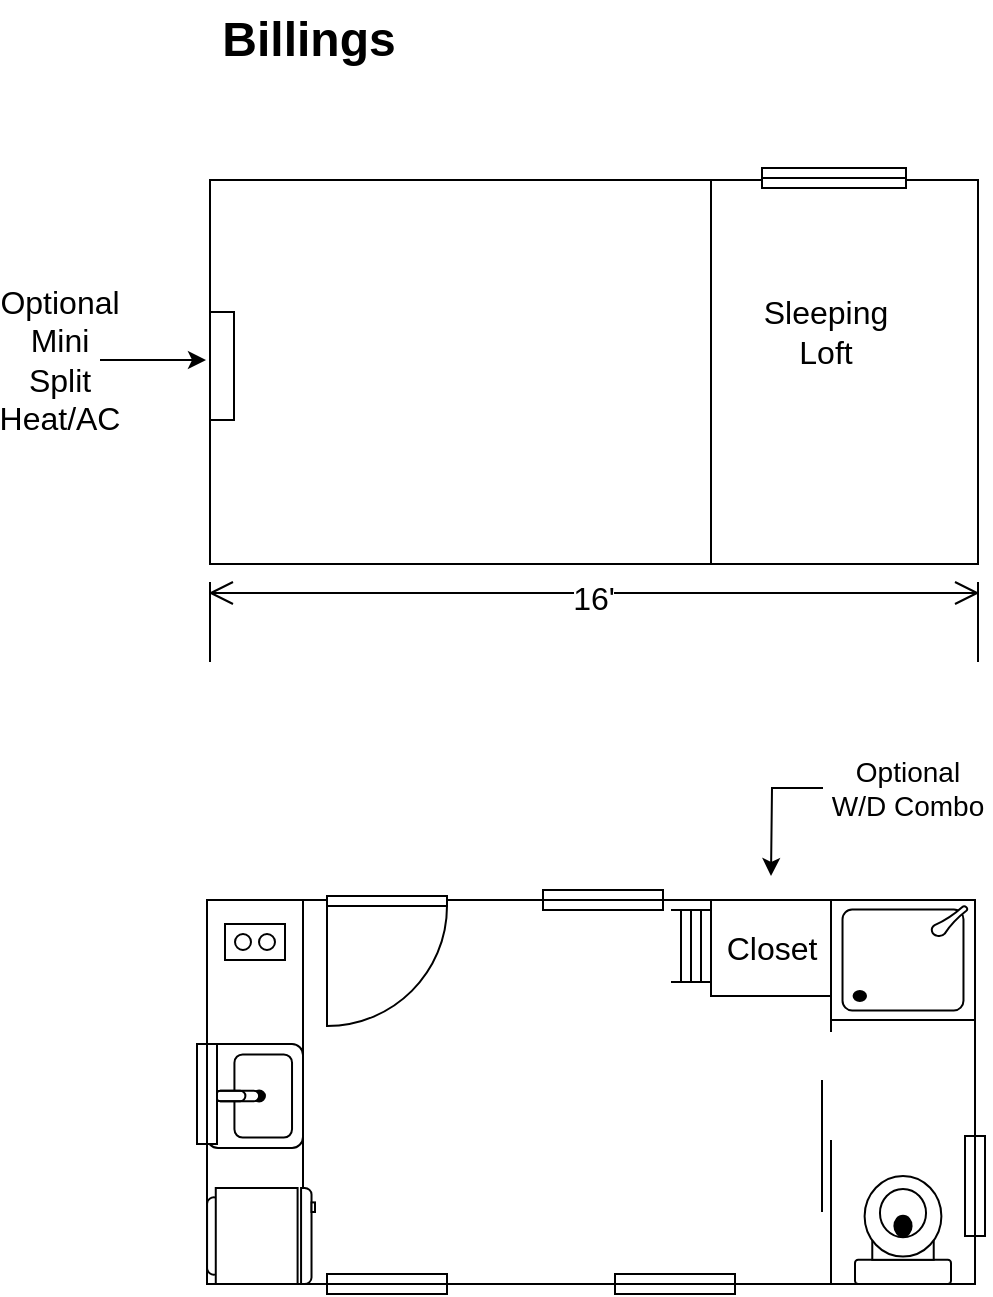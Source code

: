 <mxfile version="12.1.3" type="github" pages="1">
  <diagram id="SGxn4rbbf4xmvFjjaIz-" name="Page-1">
    <mxGraphModel dx="782" dy="433" grid="1" gridSize="6" guides="1" tooltips="1" connect="1" arrows="1" fold="1" page="1" pageScale="1" pageWidth="1100" pageHeight="850" math="0" shadow="0">
      <root>
        <mxCell id="0"/>
        <mxCell id="1" parent="0"/>
        <mxCell id="rbb1ejAeYVXkkltf7h_X-2" value="" style="rounded=0;whiteSpace=wrap;html=1;" vertex="1" parent="1">
          <mxGeometry x="375.5" y="522" width="384" height="192" as="geometry"/>
        </mxCell>
        <mxCell id="rbb1ejAeYVXkkltf7h_X-10" value="" style="rounded=0;whiteSpace=wrap;html=1;strokeWidth=1;direction=south;" vertex="1" parent="1">
          <mxGeometry x="375.5" y="522" width="48" height="192" as="geometry"/>
        </mxCell>
        <mxCell id="rbb1ejAeYVXkkltf7h_X-1" value="" style="rounded=0;whiteSpace=wrap;html=1;" vertex="1" parent="1">
          <mxGeometry x="377" y="162" width="384" height="192" as="geometry"/>
        </mxCell>
        <mxCell id="rbb1ejAeYVXkkltf7h_X-3" value="" style="line;strokeWidth=1;direction=south;html=1;" vertex="1" parent="1">
          <mxGeometry x="622.5" y="162" width="10" height="192" as="geometry"/>
        </mxCell>
        <mxCell id="rbb1ejAeYVXkkltf7h_X-4" value="" style="verticalLabelPosition=bottom;html=1;verticalAlign=top;align=center;shape=mxgraph.floorplan.window;fillColor=#ffffff;strokeWidth=1;" vertex="1" parent="1">
          <mxGeometry x="653" y="156" width="72" height="10" as="geometry"/>
        </mxCell>
        <mxCell id="rbb1ejAeYVXkkltf7h_X-5" value="" style="rounded=0;whiteSpace=wrap;html=1;strokeWidth=1;" vertex="1" parent="1">
          <mxGeometry x="377" y="228" width="12" height="54" as="geometry"/>
        </mxCell>
        <mxCell id="rbb1ejAeYVXkkltf7h_X-7" value="&lt;font style=&quot;font-size: 16px&quot;&gt;Sleeping Loft&lt;/font&gt;" style="text;html=1;strokeColor=none;fillColor=none;align=center;verticalAlign=middle;whiteSpace=wrap;rounded=0;" vertex="1" parent="1">
          <mxGeometry x="665" y="228" width="40" height="20" as="geometry"/>
        </mxCell>
        <mxCell id="rbb1ejAeYVXkkltf7h_X-8" value="" style="verticalLabelPosition=bottom;html=1;verticalAlign=top;align=center;shape=mxgraph.floorplan.refrigerator;strokeWidth=1;direction=north;" vertex="1" parent="1">
          <mxGeometry x="375.5" y="666" width="54" height="48" as="geometry"/>
        </mxCell>
        <mxCell id="rbb1ejAeYVXkkltf7h_X-9" value="" style="verticalLabelPosition=bottom;html=1;verticalAlign=top;align=center;shape=mxgraph.floorplan.sink_2;strokeWidth=1;direction=north;" vertex="1" parent="1">
          <mxGeometry x="375.5" y="594" width="48" height="52" as="geometry"/>
        </mxCell>
        <mxCell id="rbb1ejAeYVXkkltf7h_X-11" value="" style="rounded=0;whiteSpace=wrap;html=1;strokeWidth=1;" vertex="1" parent="1">
          <mxGeometry x="384.5" y="534" width="30" height="18" as="geometry"/>
        </mxCell>
        <mxCell id="rbb1ejAeYVXkkltf7h_X-12" value="" style="ellipse;whiteSpace=wrap;html=1;aspect=fixed;strokeWidth=1;" vertex="1" parent="1">
          <mxGeometry x="389.5" y="539" width="8" height="8" as="geometry"/>
        </mxCell>
        <mxCell id="rbb1ejAeYVXkkltf7h_X-13" value="" style="ellipse;whiteSpace=wrap;html=1;aspect=fixed;strokeWidth=1;" vertex="1" parent="1">
          <mxGeometry x="401.5" y="539" width="8" height="8" as="geometry"/>
        </mxCell>
        <mxCell id="rbb1ejAeYVXkkltf7h_X-17" value="" style="verticalLabelPosition=bottom;html=1;verticalAlign=top;align=center;shape=mxgraph.floorplan.doorLeft;aspect=fixed;strokeWidth=1;" vertex="1" parent="1">
          <mxGeometry x="435.5" y="520" width="60" height="64" as="geometry"/>
        </mxCell>
        <mxCell id="rbb1ejAeYVXkkltf7h_X-18" value="" style="verticalLabelPosition=bottom;html=1;verticalAlign=top;align=center;shape=mxgraph.floorplan.window;fillColor=#ffffff;strokeWidth=1;" vertex="1" parent="1">
          <mxGeometry x="543.5" y="517" width="60" height="10" as="geometry"/>
        </mxCell>
        <mxCell id="rbb1ejAeYVXkkltf7h_X-19" value="" style="verticalLabelPosition=bottom;html=1;verticalAlign=top;align=center;shape=mxgraph.floorplan.window;fillColor=#ffffff;strokeWidth=1;" vertex="1" parent="1">
          <mxGeometry x="579.5" y="709" width="60" height="10" as="geometry"/>
        </mxCell>
        <mxCell id="rbb1ejAeYVXkkltf7h_X-20" value="" style="verticalLabelPosition=bottom;html=1;verticalAlign=top;align=center;shape=mxgraph.floorplan.window;fillColor=#ffffff;strokeWidth=1;" vertex="1" parent="1">
          <mxGeometry x="435.5" y="709" width="60" height="10" as="geometry"/>
        </mxCell>
        <mxCell id="rbb1ejAeYVXkkltf7h_X-21" value="" style="line;strokeWidth=1;direction=south;html=1;" vertex="1" parent="1">
          <mxGeometry x="682.5" y="522" width="10" height="66" as="geometry"/>
        </mxCell>
        <mxCell id="rbb1ejAeYVXkkltf7h_X-22" value="" style="verticalLabelPosition=bottom;html=1;verticalAlign=top;align=center;shape=mxgraph.floorplan.shower;strokeWidth=1;" vertex="1" parent="1">
          <mxGeometry x="687.5" y="522" width="72" height="60" as="geometry"/>
        </mxCell>
        <mxCell id="rbb1ejAeYVXkkltf7h_X-23" value="" style="line;strokeWidth=1;direction=south;html=1;" vertex="1" parent="1">
          <mxGeometry x="682.5" y="642" width="10" height="72" as="geometry"/>
        </mxCell>
        <mxCell id="rbb1ejAeYVXkkltf7h_X-24" value="" style="verticalLabelPosition=bottom;html=1;verticalAlign=top;align=center;shape=mxgraph.floorplan.window;fillColor=#ffffff;strokeWidth=1;direction=south;" vertex="1" parent="1">
          <mxGeometry x="370.5" y="594" width="10" height="50" as="geometry"/>
        </mxCell>
        <mxCell id="rbb1ejAeYVXkkltf7h_X-25" value="" style="verticalLabelPosition=bottom;html=1;verticalAlign=top;align=center;shape=mxgraph.floorplan.window;fillColor=#ffffff;strokeWidth=1;direction=south;" vertex="1" parent="1">
          <mxGeometry x="754.5" y="640" width="10" height="50" as="geometry"/>
        </mxCell>
        <mxCell id="rbb1ejAeYVXkkltf7h_X-26" value="" style="verticalLabelPosition=bottom;html=1;verticalAlign=top;align=center;shape=mxgraph.floorplan.toilet;strokeWidth=1;direction=west;" vertex="1" parent="1">
          <mxGeometry x="699.5" y="660" width="48" height="54" as="geometry"/>
        </mxCell>
        <mxCell id="rbb1ejAeYVXkkltf7h_X-27" value="" style="line;strokeWidth=1;direction=south;html=1;" vertex="1" parent="1">
          <mxGeometry x="678" y="612" width="10" height="66" as="geometry"/>
        </mxCell>
        <mxCell id="rbb1ejAeYVXkkltf7h_X-28" value="" style="rounded=0;whiteSpace=wrap;html=1;strokeWidth=1;" vertex="1" parent="1">
          <mxGeometry x="627.5" y="522" width="60" height="48" as="geometry"/>
        </mxCell>
        <mxCell id="rbb1ejAeYVXkkltf7h_X-29" value="" style="verticalLabelPosition=bottom;html=1;verticalAlign=top;align=center;shape=mxgraph.floorplan.window;fillColor=#ffffff;strokeWidth=1;direction=south;" vertex="1" parent="1">
          <mxGeometry x="617.5" y="527" width="10" height="36" as="geometry"/>
        </mxCell>
        <mxCell id="rbb1ejAeYVXkkltf7h_X-30" value="" style="verticalLabelPosition=bottom;html=1;verticalAlign=top;align=center;shape=mxgraph.floorplan.window;fillColor=#ffffff;strokeWidth=1;direction=south;" vertex="1" parent="1">
          <mxGeometry x="612.5" y="527" width="10" height="36" as="geometry"/>
        </mxCell>
        <mxCell id="rbb1ejAeYVXkkltf7h_X-31" value="" style="line;strokeWidth=1;html=1;" vertex="1" parent="1">
          <mxGeometry x="607.5" y="522" width="20" height="10" as="geometry"/>
        </mxCell>
        <mxCell id="rbb1ejAeYVXkkltf7h_X-32" value="" style="line;strokeWidth=1;html=1;" vertex="1" parent="1">
          <mxGeometry x="607.5" y="558" width="20" height="10" as="geometry"/>
        </mxCell>
        <mxCell id="rbb1ejAeYVXkkltf7h_X-33" value="&lt;font style=&quot;font-size: 16px&quot;&gt;Closet&lt;/font&gt;" style="text;html=1;strokeColor=none;fillColor=none;align=center;verticalAlign=middle;whiteSpace=wrap;rounded=0;" vertex="1" parent="1">
          <mxGeometry x="637.5" y="536" width="40" height="20" as="geometry"/>
        </mxCell>
        <mxCell id="rbb1ejAeYVXkkltf7h_X-37" style="edgeStyle=orthogonalEdgeStyle;rounded=0;orthogonalLoop=1;jettySize=auto;html=1;" edge="1" parent="1" source="rbb1ejAeYVXkkltf7h_X-34">
          <mxGeometry relative="1" as="geometry">
            <mxPoint x="657.5" y="510" as="targetPoint"/>
          </mxGeometry>
        </mxCell>
        <mxCell id="rbb1ejAeYVXkkltf7h_X-34" value="&lt;font style=&quot;font-size: 14px&quot;&gt;Optional W/D Combo&lt;/font&gt;" style="text;html=1;strokeColor=none;fillColor=none;align=center;verticalAlign=middle;whiteSpace=wrap;rounded=0;" vertex="1" parent="1">
          <mxGeometry x="683.5" y="456" width="84" height="20" as="geometry"/>
        </mxCell>
        <mxCell id="rbb1ejAeYVXkkltf7h_X-38" value="&lt;font style=&quot;font-size: 16px&quot;&gt;16&#39;&lt;/font&gt;" style="shape=dimension;direction=west;whiteSpace=wrap;html=1;align=center;points=[];verticalAlign=top;spacingTop=-8;labelBackgroundColor=#ffffff;strokeWidth=1;" vertex="1" parent="1">
          <mxGeometry x="377" y="363" width="384" height="40" as="geometry"/>
        </mxCell>
        <mxCell id="rbb1ejAeYVXkkltf7h_X-40" value="" style="edgeStyle=orthogonalEdgeStyle;rounded=0;orthogonalLoop=1;jettySize=auto;html=1;" edge="1" parent="1" source="rbb1ejAeYVXkkltf7h_X-39">
          <mxGeometry relative="1" as="geometry">
            <mxPoint x="375" y="252" as="targetPoint"/>
          </mxGeometry>
        </mxCell>
        <mxCell id="rbb1ejAeYVXkkltf7h_X-39" value="&lt;div style=&quot;font-size: 16px&quot;&gt;&lt;font style=&quot;font-size: 16px&quot;&gt;Optional Mini Split&lt;/font&gt;&lt;/div&gt;&lt;div style=&quot;font-size: 16px&quot;&gt;&lt;font style=&quot;font-size: 16px&quot;&gt;Heat/AC&lt;br&gt;&lt;/font&gt;&lt;/div&gt;" style="text;html=1;strokeColor=none;fillColor=none;align=center;verticalAlign=middle;whiteSpace=wrap;rounded=0;" vertex="1" parent="1">
          <mxGeometry x="282" y="242" width="40" height="20" as="geometry"/>
        </mxCell>
        <mxCell id="rbb1ejAeYVXkkltf7h_X-41" value="Billings" style="text;strokeColor=none;fillColor=none;html=1;fontSize=24;fontStyle=1;verticalAlign=middle;align=center;" vertex="1" parent="1">
          <mxGeometry x="375.5" y="72" width="100" height="40" as="geometry"/>
        </mxCell>
      </root>
    </mxGraphModel>
  </diagram>
</mxfile>
